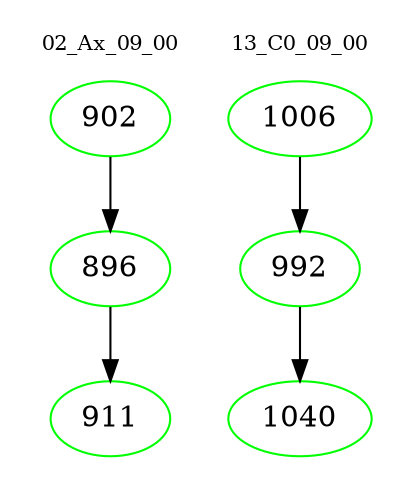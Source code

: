 digraph{
subgraph cluster_0 {
color = white
label = "02_Ax_09_00";
fontsize=10;
T0_902 [label="902", color="green"]
T0_902 -> T0_896 [color="black"]
T0_896 [label="896", color="green"]
T0_896 -> T0_911 [color="black"]
T0_911 [label="911", color="green"]
}
subgraph cluster_1 {
color = white
label = "13_C0_09_00";
fontsize=10;
T1_1006 [label="1006", color="green"]
T1_1006 -> T1_992 [color="black"]
T1_992 [label="992", color="green"]
T1_992 -> T1_1040 [color="black"]
T1_1040 [label="1040", color="green"]
}
}
